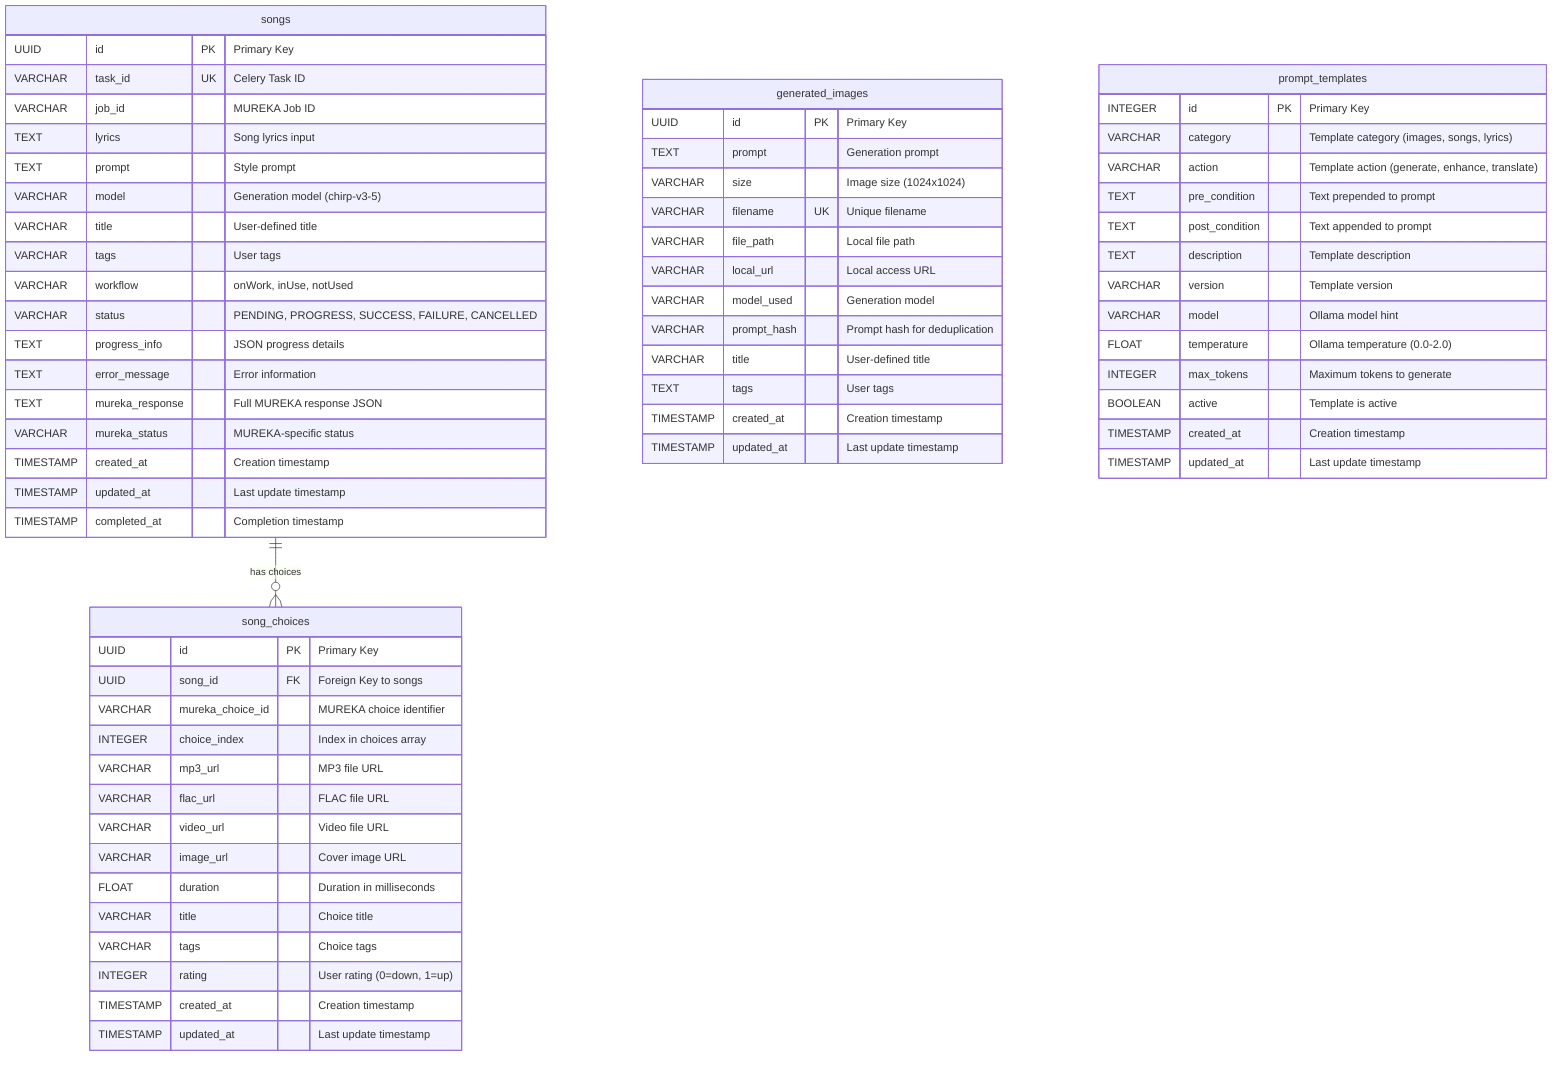 erDiagram
    songs {
        UUID id PK "Primary Key"
        VARCHAR task_id UK "Celery Task ID"
        VARCHAR job_id "MUREKA Job ID"
        TEXT lyrics "Song lyrics input"
        TEXT prompt "Style prompt"
        VARCHAR model "Generation model (chirp-v3-5)"
        VARCHAR title "User-defined title"
        VARCHAR tags "User tags"
        VARCHAR workflow "onWork, inUse, notUsed"
        VARCHAR status "PENDING, PROGRESS, SUCCESS, FAILURE, CANCELLED"
        TEXT progress_info "JSON progress details"
        TEXT error_message "Error information"
        TEXT mureka_response "Full MUREKA response JSON"
        VARCHAR mureka_status "MUREKA-specific status"
        TIMESTAMP created_at "Creation timestamp"
        TIMESTAMP updated_at "Last update timestamp"
        TIMESTAMP completed_at "Completion timestamp"
    }

    song_choices {
        UUID id PK "Primary Key"
        UUID song_id FK "Foreign Key to songs"
        VARCHAR mureka_choice_id "MUREKA choice identifier"
        INTEGER choice_index "Index in choices array"
        VARCHAR mp3_url "MP3 file URL"
        VARCHAR flac_url "FLAC file URL"
        VARCHAR video_url "Video file URL"
        VARCHAR image_url "Cover image URL"
        FLOAT duration "Duration in milliseconds"
        VARCHAR title "Choice title"
        VARCHAR tags "Choice tags"
        INTEGER rating "User rating (0=down, 1=up)"
        TIMESTAMP created_at "Creation timestamp"
        TIMESTAMP updated_at "Last update timestamp"
    }

    generated_images {
        UUID id PK "Primary Key"
        TEXT prompt "Generation prompt"
        VARCHAR size "Image size (1024x1024)"
        VARCHAR filename UK "Unique filename"
        VARCHAR file_path "Local file path"
        VARCHAR local_url "Local access URL"
        VARCHAR model_used "Generation model"
        VARCHAR prompt_hash "Prompt hash for deduplication"
        VARCHAR title "User-defined title"
        TEXT tags "User tags"
        TIMESTAMP created_at "Creation timestamp"
        TIMESTAMP updated_at "Last update timestamp"
    }

    prompt_templates {
        INTEGER id PK "Primary Key"
        VARCHAR category "Template category (images, songs, lyrics)"
        VARCHAR action "Template action (generate, enhance, translate)"
        TEXT pre_condition "Text prepended to prompt"
        TEXT post_condition "Text appended to prompt"
        TEXT description "Template description"
        VARCHAR version "Template version"
        VARCHAR model "Ollama model hint"
        FLOAT temperature "Ollama temperature (0.0-2.0)"
        INTEGER max_tokens "Maximum tokens to generate"
        BOOLEAN active "Template is active"
        TIMESTAMP created_at "Creation timestamp"
        TIMESTAMP updated_at "Last update timestamp"
    }

    songs ||--o{ song_choices : "has choices"
